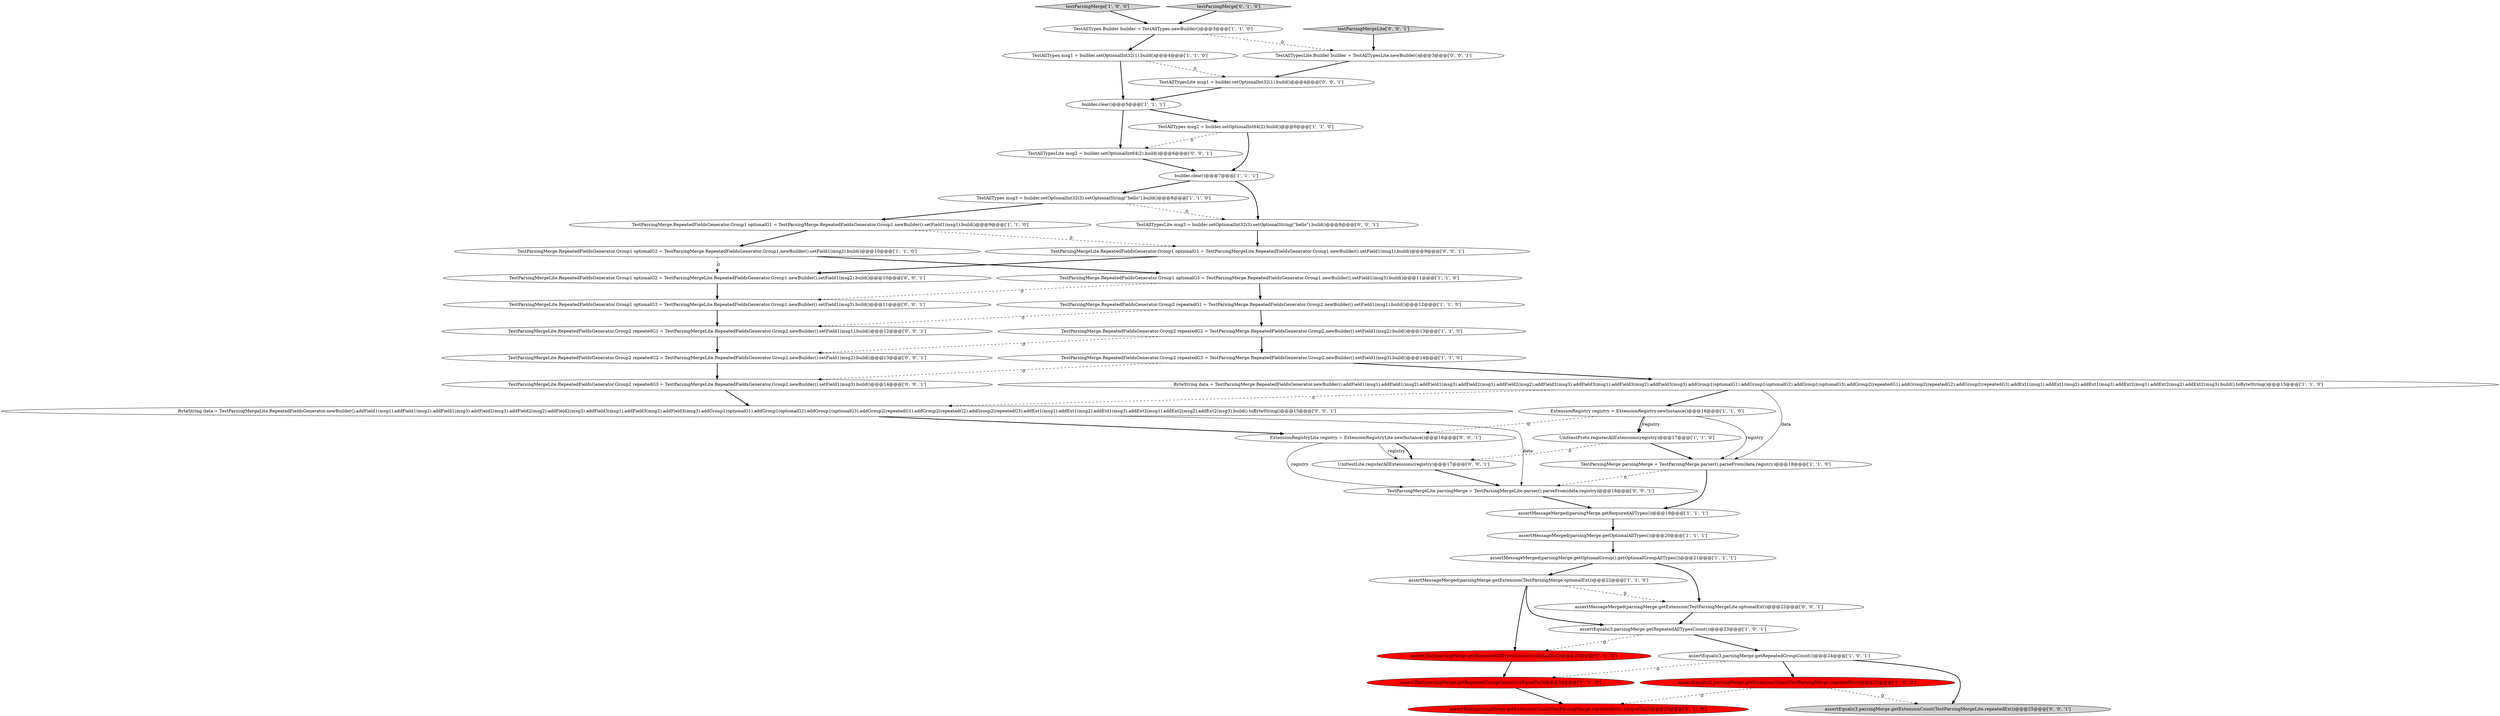 digraph {
19 [style = filled, label = "TestParsingMerge.RepeatedFieldsGenerator.Group2 repeatedG2 = TestParsingMerge.RepeatedFieldsGenerator.Group2.newBuilder().setField1(msg2).build()@@@13@@@['1', '1', '0']", fillcolor = white, shape = ellipse image = "AAA0AAABBB1BBB"];
15 [style = filled, label = "TestAllTypes.Builder builder = TestAllTypes.newBuilder()@@@3@@@['1', '1', '0']", fillcolor = white, shape = ellipse image = "AAA0AAABBB1BBB"];
14 [style = filled, label = "TestParsingMerge.RepeatedFieldsGenerator.Group1 optionalG3 = TestParsingMerge.RepeatedFieldsGenerator.Group1.newBuilder().setField1(msg3).build()@@@11@@@['1', '1', '0']", fillcolor = white, shape = ellipse image = "AAA0AAABBB1BBB"];
12 [style = filled, label = "TestParsingMerge.RepeatedFieldsGenerator.Group2 repeatedG3 = TestParsingMerge.RepeatedFieldsGenerator.Group2.newBuilder().setField1(msg3).build()@@@14@@@['1', '1', '0']", fillcolor = white, shape = ellipse image = "AAA0AAABBB1BBB"];
35 [style = filled, label = "UnittestLite.registerAllExtensions(registry)@@@17@@@['0', '0', '1']", fillcolor = white, shape = ellipse image = "AAA0AAABBB3BBB"];
41 [style = filled, label = "TestParsingMergeLite.RepeatedFieldsGenerator.Group1 optionalG1 = TestParsingMergeLite.RepeatedFieldsGenerator.Group1.newBuilder().setField1(msg1).build()@@@9@@@['0', '0', '1']", fillcolor = white, shape = ellipse image = "AAA0AAABBB3BBB"];
22 [style = filled, label = "assertMessageMerged(parsingMerge.getRequiredAllTypes())@@@19@@@['1', '1', '1']", fillcolor = white, shape = ellipse image = "AAA0AAABBB1BBB"];
39 [style = filled, label = "TestParsingMergeLite parsingMerge = TestParsingMergeLite.parser().parseFrom(data,registry)@@@18@@@['0', '0', '1']", fillcolor = white, shape = ellipse image = "AAA0AAABBB3BBB"];
9 [style = filled, label = "assertEquals(3,parsingMerge.getExtensionCount(TestParsingMerge.repeatedExt))@@@25@@@['1', '0', '0']", fillcolor = red, shape = ellipse image = "AAA1AAABBB1BBB"];
18 [style = filled, label = "builder.clear()@@@7@@@['1', '1', '1']", fillcolor = white, shape = ellipse image = "AAA0AAABBB1BBB"];
5 [style = filled, label = "TestParsingMerge parsingMerge = TestParsingMerge.parser().parseFrom(data,registry)@@@18@@@['1', '1', '0']", fillcolor = white, shape = ellipse image = "AAA0AAABBB1BBB"];
34 [style = filled, label = "ByteString data = TestParsingMergeLite.RepeatedFieldsGenerator.newBuilder().addField1(msg1).addField1(msg2).addField1(msg3).addField2(msg1).addField2(msg2).addField2(msg3).addField3(msg1).addField3(msg2).addField3(msg3).addGroup1(optionalG1).addGroup1(optionalG2).addGroup1(optionalG3).addGroup2(repeatedG1).addGroup2(repeatedG2).addGroup2(repeatedG3).addExt1(msg1).addExt1(msg2).addExt1(msg3).addExt2(msg1).addExt2(msg2).addExt2(msg3).build().toByteString()@@@15@@@['0', '0', '1']", fillcolor = white, shape = ellipse image = "AAA0AAABBB3BBB"];
44 [style = filled, label = "TestParsingMergeLite.RepeatedFieldsGenerator.Group2 repeatedG3 = TestParsingMergeLite.RepeatedFieldsGenerator.Group2.newBuilder().setField1(msg3).build()@@@14@@@['0', '0', '1']", fillcolor = white, shape = ellipse image = "AAA0AAABBB3BBB"];
2 [style = filled, label = "ExtensionRegistry registry = ExtensionRegistry.newInstance()@@@16@@@['1', '1', '0']", fillcolor = white, shape = ellipse image = "AAA0AAABBB1BBB"];
16 [style = filled, label = "TestParsingMerge.RepeatedFieldsGenerator.Group2 repeatedG1 = TestParsingMerge.RepeatedFieldsGenerator.Group2.newBuilder().setField1(msg1).build()@@@12@@@['1', '1', '0']", fillcolor = white, shape = ellipse image = "AAA0AAABBB1BBB"];
23 [style = filled, label = "assertEquals(3,parsingMerge.getRepeatedGroupCount())@@@24@@@['1', '0', '1']", fillcolor = white, shape = ellipse image = "AAA0AAABBB1BBB"];
43 [style = filled, label = "TestParsingMergeLite.RepeatedFieldsGenerator.Group1 optionalG2 = TestParsingMergeLite.RepeatedFieldsGenerator.Group1.newBuilder().setField1(msg2).build()@@@10@@@['0', '0', '1']", fillcolor = white, shape = ellipse image = "AAA0AAABBB3BBB"];
10 [style = filled, label = "testParsingMerge['1', '0', '0']", fillcolor = lightgray, shape = diamond image = "AAA0AAABBB1BBB"];
21 [style = filled, label = "ByteString data = TestParsingMerge.RepeatedFieldsGenerator.newBuilder().addField1(msg1).addField1(msg2).addField1(msg3).addField2(msg1).addField2(msg2).addField2(msg3).addField3(msg1).addField3(msg2).addField3(msg3).addGroup1(optionalG1).addGroup1(optionalG2).addGroup1(optionalG3).addGroup2(repeatedG1).addGroup2(repeatedG2).addGroup2(repeatedG3).addExt1(msg1).addExt1(msg2).addExt1(msg3).addExt2(msg1).addExt2(msg2).addExt2(msg3).build().toByteString()@@@15@@@['1', '1', '0']", fillcolor = white, shape = ellipse image = "AAA0AAABBB1BBB"];
26 [style = filled, label = "assertThat(parsingMerge.getExtensionCount(TestParsingMerge.repeatedExt)).isEqualTo(3)@@@25@@@['0', '1', '0']", fillcolor = red, shape = ellipse image = "AAA1AAABBB2BBB"];
32 [style = filled, label = "TestParsingMergeLite.RepeatedFieldsGenerator.Group2 repeatedG2 = TestParsingMergeLite.RepeatedFieldsGenerator.Group2.newBuilder().setField1(msg2).build()@@@13@@@['0', '0', '1']", fillcolor = white, shape = ellipse image = "AAA0AAABBB3BBB"];
42 [style = filled, label = "TestParsingMergeLite.RepeatedFieldsGenerator.Group2 repeatedG1 = TestParsingMergeLite.RepeatedFieldsGenerator.Group2.newBuilder().setField1(msg1).build()@@@12@@@['0', '0', '1']", fillcolor = white, shape = ellipse image = "AAA0AAABBB3BBB"];
28 [style = filled, label = "TestParsingMergeLite.RepeatedFieldsGenerator.Group1 optionalG3 = TestParsingMergeLite.RepeatedFieldsGenerator.Group1.newBuilder().setField1(msg3).build()@@@11@@@['0', '0', '1']", fillcolor = white, shape = ellipse image = "AAA0AAABBB3BBB"];
0 [style = filled, label = "assertMessageMerged(parsingMerge.getOptionalGroup().getOptionalGroupAllTypes())@@@21@@@['1', '1', '1']", fillcolor = white, shape = ellipse image = "AAA0AAABBB1BBB"];
8 [style = filled, label = "TestAllTypes msg1 = builder.setOptionalInt32(1).build()@@@4@@@['1', '1', '0']", fillcolor = white, shape = ellipse image = "AAA0AAABBB1BBB"];
13 [style = filled, label = "TestParsingMerge.RepeatedFieldsGenerator.Group1 optionalG2 = TestParsingMerge.RepeatedFieldsGenerator.Group1.newBuilder().setField1(msg2).build()@@@10@@@['1', '1', '0']", fillcolor = white, shape = ellipse image = "AAA0AAABBB1BBB"];
20 [style = filled, label = "assertMessageMerged(parsingMerge.getExtension(TestParsingMerge.optionalExt))@@@22@@@['1', '1', '0']", fillcolor = white, shape = ellipse image = "AAA0AAABBB1BBB"];
36 [style = filled, label = "ExtensionRegistryLite registry = ExtensionRegistryLite.newInstance()@@@16@@@['0', '0', '1']", fillcolor = white, shape = ellipse image = "AAA0AAABBB3BBB"];
6 [style = filled, label = "assertEquals(3,parsingMerge.getRepeatedAllTypesCount())@@@23@@@['1', '0', '1']", fillcolor = white, shape = ellipse image = "AAA0AAABBB1BBB"];
7 [style = filled, label = "TestAllTypes msg3 = builder.setOptionalInt32(3).setOptionalString(\"hello\").build()@@@8@@@['1', '1', '0']", fillcolor = white, shape = ellipse image = "AAA0AAABBB1BBB"];
27 [style = filled, label = "testParsingMerge['0', '1', '0']", fillcolor = lightgray, shape = diamond image = "AAA0AAABBB2BBB"];
30 [style = filled, label = "TestAllTypesLite.Builder builder = TestAllTypesLite.newBuilder()@@@3@@@['0', '0', '1']", fillcolor = white, shape = ellipse image = "AAA0AAABBB3BBB"];
33 [style = filled, label = "testParsingMergeLite['0', '0', '1']", fillcolor = lightgray, shape = diamond image = "AAA0AAABBB3BBB"];
11 [style = filled, label = "UnittestProto.registerAllExtensions(registry)@@@17@@@['1', '1', '0']", fillcolor = white, shape = ellipse image = "AAA0AAABBB1BBB"];
4 [style = filled, label = "assertMessageMerged(parsingMerge.getOptionalAllTypes())@@@20@@@['1', '1', '1']", fillcolor = white, shape = ellipse image = "AAA0AAABBB1BBB"];
1 [style = filled, label = "TestParsingMerge.RepeatedFieldsGenerator.Group1 optionalG1 = TestParsingMerge.RepeatedFieldsGenerator.Group1.newBuilder().setField1(msg1).build()@@@9@@@['1', '1', '0']", fillcolor = white, shape = ellipse image = "AAA0AAABBB1BBB"];
24 [style = filled, label = "assertThat(parsingMerge.getRepeatedGroupCount()).isEqualTo(3)@@@24@@@['0', '1', '0']", fillcolor = red, shape = ellipse image = "AAA1AAABBB2BBB"];
38 [style = filled, label = "TestAllTypesLite msg3 = builder.setOptionalInt32(3).setOptionalString(\"hello\").build()@@@8@@@['0', '0', '1']", fillcolor = white, shape = ellipse image = "AAA0AAABBB3BBB"];
40 [style = filled, label = "assertMessageMerged(parsingMerge.getExtension(TestParsingMergeLite.optionalExt))@@@22@@@['0', '0', '1']", fillcolor = white, shape = ellipse image = "AAA0AAABBB3BBB"];
17 [style = filled, label = "builder.clear()@@@5@@@['1', '1', '1']", fillcolor = white, shape = ellipse image = "AAA0AAABBB1BBB"];
25 [style = filled, label = "assertThat(parsingMerge.getRepeatedAllTypesCount()).isEqualTo(3)@@@23@@@['0', '1', '0']", fillcolor = red, shape = ellipse image = "AAA1AAABBB2BBB"];
31 [style = filled, label = "TestAllTypesLite msg2 = builder.setOptionalInt64(2).build()@@@6@@@['0', '0', '1']", fillcolor = white, shape = ellipse image = "AAA0AAABBB3BBB"];
37 [style = filled, label = "TestAllTypesLite msg1 = builder.setOptionalInt32(1).build()@@@4@@@['0', '0', '1']", fillcolor = white, shape = ellipse image = "AAA0AAABBB3BBB"];
29 [style = filled, label = "assertEquals(3,parsingMerge.getExtensionCount(TestParsingMergeLite.repeatedExt))@@@25@@@['0', '0', '1']", fillcolor = lightgray, shape = ellipse image = "AAA0AAABBB3BBB"];
3 [style = filled, label = "TestAllTypes msg2 = builder.setOptionalInt64(2).build()@@@6@@@['1', '1', '0']", fillcolor = white, shape = ellipse image = "AAA0AAABBB1BBB"];
18->38 [style = bold, label=""];
14->16 [style = bold, label=""];
36->35 [style = solid, label="registry"];
8->37 [style = dashed, label="0"];
7->1 [style = bold, label=""];
13->43 [style = dashed, label="0"];
10->15 [style = bold, label=""];
40->6 [style = bold, label=""];
21->34 [style = dashed, label="0"];
19->12 [style = bold, label=""];
14->28 [style = dashed, label="0"];
3->31 [style = dashed, label="0"];
20->40 [style = dashed, label="0"];
12->21 [style = bold, label=""];
6->23 [style = bold, label=""];
17->31 [style = bold, label=""];
37->17 [style = bold, label=""];
35->39 [style = bold, label=""];
16->42 [style = dashed, label="0"];
15->30 [style = dashed, label="0"];
31->18 [style = bold, label=""];
5->39 [style = dashed, label="0"];
38->41 [style = bold, label=""];
20->6 [style = bold, label=""];
30->37 [style = bold, label=""];
1->41 [style = dashed, label="0"];
16->19 [style = bold, label=""];
20->25 [style = bold, label=""];
1->13 [style = bold, label=""];
27->15 [style = bold, label=""];
4->0 [style = bold, label=""];
21->2 [style = bold, label=""];
22->4 [style = bold, label=""];
3->18 [style = bold, label=""];
43->28 [style = bold, label=""];
39->22 [style = bold, label=""];
8->17 [style = bold, label=""];
23->29 [style = bold, label=""];
25->24 [style = bold, label=""];
11->5 [style = bold, label=""];
24->26 [style = bold, label=""];
36->39 [style = solid, label="registry"];
21->5 [style = solid, label="data"];
2->36 [style = dashed, label="0"];
6->25 [style = dashed, label="0"];
9->29 [style = dashed, label="0"];
23->24 [style = dashed, label="0"];
34->36 [style = bold, label=""];
7->38 [style = dashed, label="0"];
9->26 [style = dashed, label="0"];
44->34 [style = bold, label=""];
17->3 [style = bold, label=""];
42->32 [style = bold, label=""];
32->44 [style = bold, label=""];
33->30 [style = bold, label=""];
12->44 [style = dashed, label="0"];
0->20 [style = bold, label=""];
0->40 [style = bold, label=""];
19->32 [style = dashed, label="0"];
28->42 [style = bold, label=""];
36->35 [style = bold, label=""];
18->7 [style = bold, label=""];
2->11 [style = solid, label="registry"];
5->22 [style = bold, label=""];
23->9 [style = bold, label=""];
13->14 [style = bold, label=""];
41->43 [style = bold, label=""];
15->8 [style = bold, label=""];
2->11 [style = bold, label=""];
34->39 [style = solid, label="data"];
11->35 [style = dashed, label="0"];
2->5 [style = solid, label="registry"];
}
